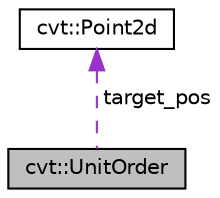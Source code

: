 digraph "cvt::UnitOrder"
{
 // LATEX_PDF_SIZE
  edge [fontname="Helvetica",fontsize="10",labelfontname="Helvetica",labelfontsize="10"];
  node [fontname="Helvetica",fontsize="10",shape=record];
  Node1 [label="cvt::UnitOrder",height=0.2,width=0.4,color="black", fillcolor="grey75", style="filled", fontcolor="black",tooltip=" "];
  Node2 -> Node1 [dir="back",color="darkorchid3",fontsize="10",style="dashed",label=" target_pos" ,fontname="Helvetica"];
  Node2 [label="cvt::Point2d",height=0.2,width=0.4,color="black", fillcolor="white", style="filled",URL="$d9/d36/structcvt_1_1Point2d.html",tooltip=" "];
}
